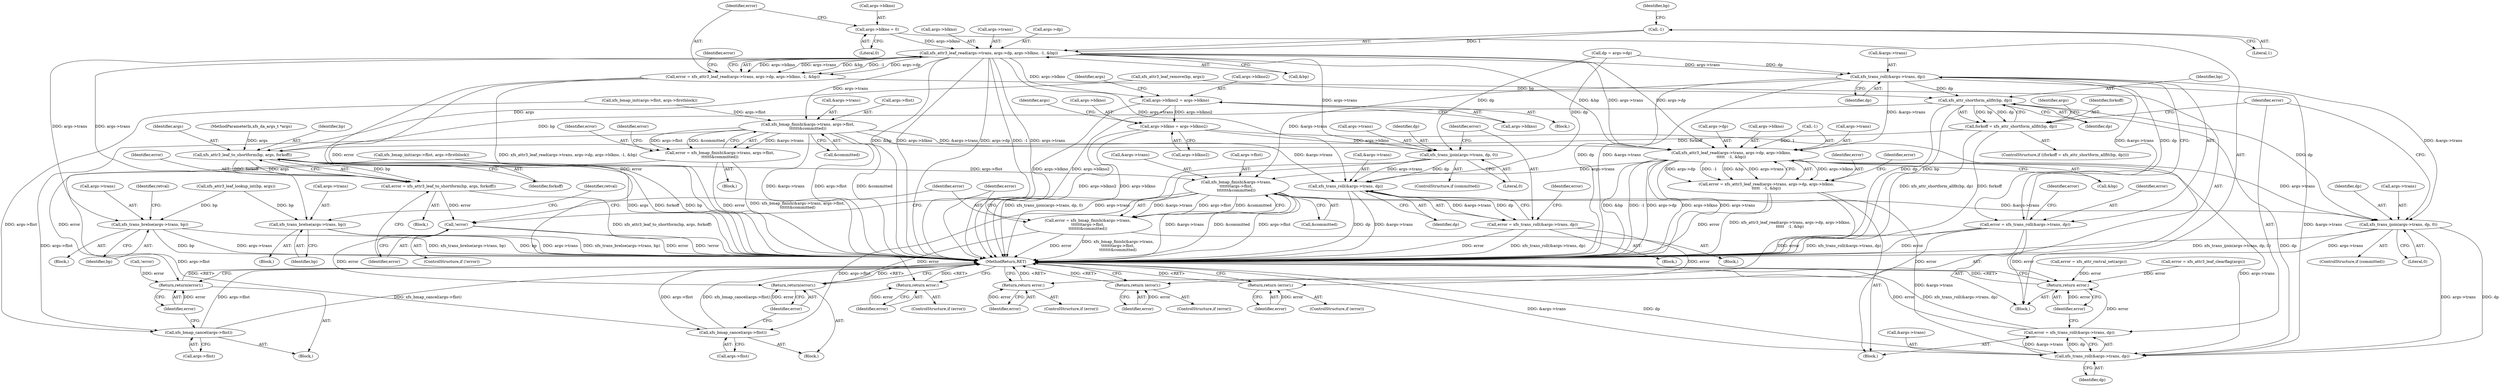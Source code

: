 digraph "0_linux_8275cdd0e7ac550dcce2b3ef6d2fb3b808c1ae59_0@API" {
"1000146" [label="(Call,xfs_attr3_leaf_read(args->trans, args->dp, args->blkno, -1, &bp))"];
"1000139" [label="(Call,args->blkno = 0)"];
"1000156" [label="(Call,-1)"];
"1000144" [label="(Call,error = xfs_attr3_leaf_read(args->trans, args->dp, args->blkno, -1, &bp))"];
"1000162" [label="(Return,return error;)"];
"1000180" [label="(Call,xfs_trans_brelse(args->trans, bp))"];
"1000200" [label="(Call,xfs_trans_brelse(args->trans, bp))"];
"1000214" [label="(Call,args->blkno2 = args->blkno)"];
"1000392" [label="(Call,args->blkno = args->blkno2)"];
"1000435" [label="(Call,xfs_attr3_leaf_read(args->trans, args->dp, args->blkno,\n\t\t\t\t\t   -1, &bp))"];
"1000433" [label="(Call,error = xfs_attr3_leaf_read(args->trans, args->dp, args->blkno,\n\t\t\t\t\t   -1, &bp))"];
"1000451" [label="(Return,return error;)"];
"1000482" [label="(Call,xfs_bmap_finish(&args->trans,\n\t\t\t\t\t\t\targs->flist,\n\t\t\t\t\t\t\t&committed))"];
"1000480" [label="(Call,error = xfs_bmap_finish(&args->trans,\n\t\t\t\t\t\t\targs->flist,\n\t\t\t\t\t\t\t&committed))"];
"1000506" [label="(Return,return(error);)"];
"1000502" [label="(Call,xfs_bmap_cancel(args->flist))"];
"1000510" [label="(Call,xfs_trans_ijoin(args->trans, dp, 0))"];
"1000518" [label="(Call,xfs_trans_roll(&args->trans, dp))"];
"1000516" [label="(Call,error = xfs_trans_roll(&args->trans, dp))"];
"1000536" [label="(Return,return error;)"];
"1000291" [label="(Call,xfs_bmap_finish(&args->trans, args->flist,\n\t\t\t\t\t\t&committed))"];
"1000289" [label="(Call,error = xfs_bmap_finish(&args->trans, args->flist,\n\t\t\t\t\t\t&committed))"];
"1000315" [label="(Return,return(error);)"];
"1000311" [label="(Call,xfs_bmap_cancel(args->flist))"];
"1000319" [label="(Call,xfs_trans_ijoin(args->trans, dp, 0))"];
"1000327" [label="(Call,xfs_trans_roll(&args->trans, dp))"];
"1000325" [label="(Call,error = xfs_trans_roll(&args->trans, dp))"];
"1000335" [label="(Return,return (error);)"];
"1000345" [label="(Call,xfs_trans_roll(&args->trans, dp))"];
"1000343" [label="(Call,error = xfs_trans_roll(&args->trans, dp))"];
"1000353" [label="(Return,return (error);)"];
"1000459" [label="(Call,xfs_attr_shortform_allfit(bp, dp))"];
"1000457" [label="(Call,forkoff = xfs_attr_shortform_allfit(bp, dp))"];
"1000472" [label="(Call,xfs_attr3_leaf_to_shortform(bp, args, forkoff))"];
"1000470" [label="(Call,error = xfs_attr3_leaf_to_shortform(bp, args, forkoff))"];
"1000477" [label="(Call,!error)"];
"1000494" [label="(Block,)"];
"1000519" [label="(Call,&args->trans)"];
"1000326" [label="(Identifier,error)"];
"1000482" [label="(Call,xfs_bmap_finish(&args->trans,\n\t\t\t\t\t\t\targs->flist,\n\t\t\t\t\t\t\t&committed))"];
"1000274" [label="(Call,xfs_bmap_init(args->flist, args->firstblock))"];
"1000453" [label="(Call,xfs_attr3_leaf_remove(bp, args))"];
"1000401" [label="(Identifier,args)"];
"1000515" [label="(Literal,0)"];
"1000477" [label="(Call,!error)"];
"1000199" [label="(Block,)"];
"1000288" [label="(Block,)"];
"1000286" [label="(Call,!error)"];
"1000180" [label="(Call,xfs_trans_brelse(args->trans, bp))"];
"1000449" [label="(ControlStructure,if (error))"];
"1000475" [label="(Identifier,forkoff)"];
"1000451" [label="(Return,return error;)"];
"1000506" [label="(Return,return(error);)"];
"1000362" [label="(Call,error = xfs_attr_rmtval_set(args))"];
"1000514" [label="(Identifier,dp)"];
"1000376" [label="(Block,)"];
"1000487" [label="(Call,args->flist)"];
"1000345" [label="(Call,xfs_trans_roll(&args->trans, dp))"];
"1000470" [label="(Call,error = xfs_attr3_leaf_to_shortform(bp, args, forkoff))"];
"1000352" [label="(Identifier,error)"];
"1000161" [label="(Identifier,error)"];
"1000158" [label="(Call,&bp)"];
"1000532" [label="(Call,error = xfs_attr3_leaf_clearflag(args))"];
"1000336" [label="(Identifier,error)"];
"1000218" [label="(Call,args->blkno)"];
"1000134" [label="(Call,dp = args->dp)"];
"1000139" [label="(Call,args->blkno = 0)"];
"1000162" [label="(Return,return error;)"];
"1000436" [label="(Call,args->trans)"];
"1000517" [label="(Identifier,error)"];
"1000153" [label="(Call,args->blkno)"];
"1000290" [label="(Identifier,error)"];
"1000433" [label="(Call,error = xfs_attr3_leaf_read(args->trans, args->dp, args->blkno,\n\t\t\t\t\t   -1, &bp))"];
"1000206" [label="(Identifier,retval)"];
"1000479" [label="(Block,)"];
"1000502" [label="(Call,xfs_bmap_cancel(args->flist))"];
"1000125" [label="(Block,)"];
"1000204" [label="(Identifier,bp)"];
"1000302" [label="(Identifier,error)"];
"1000179" [label="(Block,)"];
"1000461" [label="(Identifier,dp)"];
"1000435" [label="(Call,xfs_attr3_leaf_read(args->trans, args->dp, args->blkno,\n\t\t\t\t\t   -1, &bp))"];
"1000478" [label="(Identifier,error)"];
"1000144" [label="(Call,error = xfs_attr3_leaf_read(args->trans, args->dp, args->blkno, -1, &bp))"];
"1000354" [label="(Identifier,error)"];
"1000311" [label="(Call,xfs_bmap_cancel(args->flist))"];
"1000319" [label="(Call,xfs_trans_ijoin(args->trans, dp, 0))"];
"1000323" [label="(Identifier,dp)"];
"1000346" [label="(Call,&args->trans)"];
"1000536" [label="(Return,return error;)"];
"1000147" [label="(Call,args->trans)"];
"1000483" [label="(Call,&args->trans)"];
"1000150" [label="(Call,args->dp)"];
"1000434" [label="(Identifier,error)"];
"1000459" [label="(Call,xfs_attr_shortform_allfit(bp, dp))"];
"1000200" [label="(Call,xfs_trans_brelse(args->trans, bp))"];
"1000159" [label="(Identifier,bp)"];
"1000450" [label="(Identifier,error)"];
"1000493" [label="(Identifier,error)"];
"1000481" [label="(Identifier,error)"];
"1000344" [label="(Identifier,error)"];
"1000353" [label="(Return,return (error);)"];
"1000201" [label="(Call,args->trans)"];
"1000351" [label="(ControlStructure,if (error))"];
"1000393" [label="(Call,args->blkno)"];
"1000143" [label="(Literal,0)"];
"1000160" [label="(ControlStructure,if (error))"];
"1000474" [label="(Identifier,args)"];
"1000140" [label="(Call,args->blkno)"];
"1000292" [label="(Call,&args->trans)"];
"1000324" [label="(Literal,0)"];
"1000184" [label="(Identifier,bp)"];
"1000312" [label="(Call,args->flist)"];
"1000463" [label="(Call,xfs_bmap_init(args->flist, args->firstblock))"];
"1000439" [label="(Call,args->dp)"];
"1000507" [label="(Identifier,error)"];
"1000392" [label="(Call,args->blkno = args->blkno2)"];
"1000315" [label="(Return,return(error);)"];
"1000299" [label="(Call,&committed)"];
"1000332" [label="(Identifier,dp)"];
"1000537" [label="(Identifier,error)"];
"1000166" [label="(Call,xfs_attr3_leaf_lookup_int(bp, args))"];
"1000325" [label="(Call,error = xfs_trans_roll(&args->trans, dp))"];
"1000396" [label="(Call,args->blkno2)"];
"1000511" [label="(Call,args->trans)"];
"1000328" [label="(Call,&args->trans)"];
"1000516" [label="(Call,error = xfs_trans_roll(&args->trans, dp))"];
"1000186" [label="(Identifier,retval)"];
"1000156" [label="(Call,-1)"];
"1000320" [label="(Call,args->trans)"];
"1000457" [label="(Call,forkoff = xfs_attr_shortform_allfit(bp, dp))"];
"1000510" [label="(Call,xfs_trans_ijoin(args->trans, dp, 0))"];
"1000335" [label="(Return,return (error);)"];
"1000192" [label="(Block,)"];
"1000334" [label="(Identifier,error)"];
"1000317" [label="(ControlStructure,if (committed))"];
"1000442" [label="(Call,args->blkno)"];
"1000214" [label="(Call,args->blkno2 = args->blkno)"];
"1000296" [label="(Call,args->flist)"];
"1000316" [label="(Identifier,error)"];
"1000462" [label="(Block,)"];
"1000460" [label="(Identifier,bp)"];
"1000146" [label="(Call,xfs_attr3_leaf_read(args->trans, args->dp, args->blkno, -1, &bp))"];
"1000452" [label="(Identifier,error)"];
"1000503" [label="(Call,args->flist)"];
"1000327" [label="(Call,xfs_trans_roll(&args->trans, dp))"];
"1000343" [label="(Call,error = xfs_trans_roll(&args->trans, dp))"];
"1000456" [label="(ControlStructure,if ((forkoff = xfs_attr_shortform_allfit(bp, dp))))"];
"1000471" [label="(Identifier,error)"];
"1000476" [label="(ControlStructure,if (!error))"];
"1000145" [label="(Identifier,error)"];
"1000291" [label="(Call,xfs_bmap_finish(&args->trans, args->flist,\n\t\t\t\t\t\t&committed))"];
"1000163" [label="(Identifier,error)"];
"1000465" [label="(Identifier,args)"];
"1000223" [label="(Identifier,args)"];
"1000303" [label="(Block,)"];
"1000157" [label="(Literal,1)"];
"1000333" [label="(ControlStructure,if (error))"];
"1000447" [label="(Call,&bp)"];
"1000124" [label="(MethodParameterIn,xfs_da_args_t *args)"];
"1000480" [label="(Call,error = xfs_bmap_finish(&args->trans,\n\t\t\t\t\t\t\targs->flist,\n\t\t\t\t\t\t\t&committed))"];
"1000350" [label="(Identifier,dp)"];
"1000273" [label="(Block,)"];
"1000289" [label="(Call,error = xfs_bmap_finish(&args->trans, args->flist,\n\t\t\t\t\t\t&committed))"];
"1000472" [label="(Call,xfs_attr3_leaf_to_shortform(bp, args, forkoff))"];
"1000445" [label="(Call,-1)"];
"1000538" [label="(MethodReturn,RET)"];
"1000458" [label="(Identifier,forkoff)"];
"1000181" [label="(Call,args->trans)"];
"1000518" [label="(Call,xfs_trans_roll(&args->trans, dp))"];
"1000508" [label="(ControlStructure,if (committed))"];
"1000523" [label="(Identifier,dp)"];
"1000473" [label="(Identifier,bp)"];
"1000215" [label="(Call,args->blkno2)"];
"1000490" [label="(Call,&committed)"];
"1000146" -> "1000144"  [label="AST: "];
"1000146" -> "1000158"  [label="CFG: "];
"1000147" -> "1000146"  [label="AST: "];
"1000150" -> "1000146"  [label="AST: "];
"1000153" -> "1000146"  [label="AST: "];
"1000156" -> "1000146"  [label="AST: "];
"1000158" -> "1000146"  [label="AST: "];
"1000144" -> "1000146"  [label="CFG: "];
"1000146" -> "1000538"  [label="DDG: &bp"];
"1000146" -> "1000538"  [label="DDG: args->blkno"];
"1000146" -> "1000538"  [label="DDG: args->dp"];
"1000146" -> "1000538"  [label="DDG: -1"];
"1000146" -> "1000538"  [label="DDG: args->trans"];
"1000146" -> "1000144"  [label="DDG: args->blkno"];
"1000146" -> "1000144"  [label="DDG: args->trans"];
"1000146" -> "1000144"  [label="DDG: &bp"];
"1000146" -> "1000144"  [label="DDG: -1"];
"1000146" -> "1000144"  [label="DDG: args->dp"];
"1000139" -> "1000146"  [label="DDG: args->blkno"];
"1000156" -> "1000146"  [label="DDG: 1"];
"1000146" -> "1000180"  [label="DDG: args->trans"];
"1000146" -> "1000200"  [label="DDG: args->trans"];
"1000146" -> "1000214"  [label="DDG: args->blkno"];
"1000146" -> "1000291"  [label="DDG: args->trans"];
"1000146" -> "1000319"  [label="DDG: args->trans"];
"1000146" -> "1000327"  [label="DDG: args->trans"];
"1000146" -> "1000345"  [label="DDG: args->trans"];
"1000146" -> "1000435"  [label="DDG: args->trans"];
"1000146" -> "1000435"  [label="DDG: args->dp"];
"1000146" -> "1000435"  [label="DDG: &bp"];
"1000139" -> "1000125"  [label="AST: "];
"1000139" -> "1000143"  [label="CFG: "];
"1000140" -> "1000139"  [label="AST: "];
"1000143" -> "1000139"  [label="AST: "];
"1000145" -> "1000139"  [label="CFG: "];
"1000156" -> "1000157"  [label="CFG: "];
"1000157" -> "1000156"  [label="AST: "];
"1000159" -> "1000156"  [label="CFG: "];
"1000144" -> "1000125"  [label="AST: "];
"1000145" -> "1000144"  [label="AST: "];
"1000161" -> "1000144"  [label="CFG: "];
"1000144" -> "1000538"  [label="DDG: error"];
"1000144" -> "1000538"  [label="DDG: xfs_attr3_leaf_read(args->trans, args->dp, args->blkno, -1, &bp)"];
"1000144" -> "1000162"  [label="DDG: error"];
"1000162" -> "1000160"  [label="AST: "];
"1000162" -> "1000163"  [label="CFG: "];
"1000163" -> "1000162"  [label="AST: "];
"1000538" -> "1000162"  [label="CFG: "];
"1000162" -> "1000538"  [label="DDG: <RET>"];
"1000163" -> "1000162"  [label="DDG: error"];
"1000180" -> "1000179"  [label="AST: "];
"1000180" -> "1000184"  [label="CFG: "];
"1000181" -> "1000180"  [label="AST: "];
"1000184" -> "1000180"  [label="AST: "];
"1000186" -> "1000180"  [label="CFG: "];
"1000180" -> "1000538"  [label="DDG: bp"];
"1000180" -> "1000538"  [label="DDG: args->trans"];
"1000180" -> "1000538"  [label="DDG: xfs_trans_brelse(args->trans, bp)"];
"1000166" -> "1000180"  [label="DDG: bp"];
"1000200" -> "1000199"  [label="AST: "];
"1000200" -> "1000204"  [label="CFG: "];
"1000201" -> "1000200"  [label="AST: "];
"1000204" -> "1000200"  [label="AST: "];
"1000206" -> "1000200"  [label="CFG: "];
"1000200" -> "1000538"  [label="DDG: args->trans"];
"1000200" -> "1000538"  [label="DDG: xfs_trans_brelse(args->trans, bp)"];
"1000200" -> "1000538"  [label="DDG: bp"];
"1000166" -> "1000200"  [label="DDG: bp"];
"1000214" -> "1000192"  [label="AST: "];
"1000214" -> "1000218"  [label="CFG: "];
"1000215" -> "1000214"  [label="AST: "];
"1000218" -> "1000214"  [label="AST: "];
"1000223" -> "1000214"  [label="CFG: "];
"1000214" -> "1000538"  [label="DDG: args->blkno"];
"1000214" -> "1000538"  [label="DDG: args->blkno2"];
"1000214" -> "1000392"  [label="DDG: args->blkno2"];
"1000392" -> "1000376"  [label="AST: "];
"1000392" -> "1000396"  [label="CFG: "];
"1000393" -> "1000392"  [label="AST: "];
"1000396" -> "1000392"  [label="AST: "];
"1000401" -> "1000392"  [label="CFG: "];
"1000392" -> "1000538"  [label="DDG: args->blkno2"];
"1000392" -> "1000538"  [label="DDG: args->blkno"];
"1000392" -> "1000435"  [label="DDG: args->blkno"];
"1000435" -> "1000433"  [label="AST: "];
"1000435" -> "1000447"  [label="CFG: "];
"1000436" -> "1000435"  [label="AST: "];
"1000439" -> "1000435"  [label="AST: "];
"1000442" -> "1000435"  [label="AST: "];
"1000445" -> "1000435"  [label="AST: "];
"1000447" -> "1000435"  [label="AST: "];
"1000433" -> "1000435"  [label="CFG: "];
"1000435" -> "1000538"  [label="DDG: args->blkno"];
"1000435" -> "1000538"  [label="DDG: args->trans"];
"1000435" -> "1000538"  [label="DDG: &bp"];
"1000435" -> "1000538"  [label="DDG: -1"];
"1000435" -> "1000538"  [label="DDG: args->dp"];
"1000435" -> "1000433"  [label="DDG: args->blkno"];
"1000435" -> "1000433"  [label="DDG: args->dp"];
"1000435" -> "1000433"  [label="DDG: -1"];
"1000435" -> "1000433"  [label="DDG: &bp"];
"1000435" -> "1000433"  [label="DDG: args->trans"];
"1000345" -> "1000435"  [label="DDG: &args->trans"];
"1000445" -> "1000435"  [label="DDG: 1"];
"1000435" -> "1000482"  [label="DDG: args->trans"];
"1000435" -> "1000510"  [label="DDG: args->trans"];
"1000435" -> "1000518"  [label="DDG: args->trans"];
"1000433" -> "1000376"  [label="AST: "];
"1000434" -> "1000433"  [label="AST: "];
"1000450" -> "1000433"  [label="CFG: "];
"1000433" -> "1000538"  [label="DDG: error"];
"1000433" -> "1000538"  [label="DDG: xfs_attr3_leaf_read(args->trans, args->dp, args->blkno,\n\t\t\t\t\t   -1, &bp)"];
"1000433" -> "1000451"  [label="DDG: error"];
"1000451" -> "1000449"  [label="AST: "];
"1000451" -> "1000452"  [label="CFG: "];
"1000452" -> "1000451"  [label="AST: "];
"1000538" -> "1000451"  [label="CFG: "];
"1000451" -> "1000538"  [label="DDG: <RET>"];
"1000452" -> "1000451"  [label="DDG: error"];
"1000482" -> "1000480"  [label="AST: "];
"1000482" -> "1000490"  [label="CFG: "];
"1000483" -> "1000482"  [label="AST: "];
"1000487" -> "1000482"  [label="AST: "];
"1000490" -> "1000482"  [label="AST: "];
"1000480" -> "1000482"  [label="CFG: "];
"1000482" -> "1000538"  [label="DDG: &args->trans"];
"1000482" -> "1000538"  [label="DDG: &committed"];
"1000482" -> "1000538"  [label="DDG: args->flist"];
"1000482" -> "1000480"  [label="DDG: &args->trans"];
"1000482" -> "1000480"  [label="DDG: args->flist"];
"1000482" -> "1000480"  [label="DDG: &committed"];
"1000345" -> "1000482"  [label="DDG: &args->trans"];
"1000463" -> "1000482"  [label="DDG: args->flist"];
"1000482" -> "1000502"  [label="DDG: args->flist"];
"1000482" -> "1000510"  [label="DDG: &args->trans"];
"1000482" -> "1000518"  [label="DDG: &args->trans"];
"1000480" -> "1000479"  [label="AST: "];
"1000481" -> "1000480"  [label="AST: "];
"1000493" -> "1000480"  [label="CFG: "];
"1000480" -> "1000538"  [label="DDG: error"];
"1000480" -> "1000538"  [label="DDG: xfs_bmap_finish(&args->trans,\n\t\t\t\t\t\t\targs->flist,\n\t\t\t\t\t\t\t&committed)"];
"1000480" -> "1000506"  [label="DDG: error"];
"1000506" -> "1000494"  [label="AST: "];
"1000506" -> "1000507"  [label="CFG: "];
"1000507" -> "1000506"  [label="AST: "];
"1000538" -> "1000506"  [label="CFG: "];
"1000506" -> "1000538"  [label="DDG: <RET>"];
"1000507" -> "1000506"  [label="DDG: error"];
"1000477" -> "1000506"  [label="DDG: error"];
"1000502" -> "1000494"  [label="AST: "];
"1000502" -> "1000503"  [label="CFG: "];
"1000503" -> "1000502"  [label="AST: "];
"1000507" -> "1000502"  [label="CFG: "];
"1000502" -> "1000538"  [label="DDG: args->flist"];
"1000502" -> "1000538"  [label="DDG: xfs_bmap_cancel(args->flist)"];
"1000463" -> "1000502"  [label="DDG: args->flist"];
"1000510" -> "1000508"  [label="AST: "];
"1000510" -> "1000515"  [label="CFG: "];
"1000511" -> "1000510"  [label="AST: "];
"1000514" -> "1000510"  [label="AST: "];
"1000515" -> "1000510"  [label="AST: "];
"1000517" -> "1000510"  [label="CFG: "];
"1000510" -> "1000538"  [label="DDG: args->trans"];
"1000510" -> "1000538"  [label="DDG: xfs_trans_ijoin(args->trans, dp, 0)"];
"1000345" -> "1000510"  [label="DDG: &args->trans"];
"1000459" -> "1000510"  [label="DDG: dp"];
"1000510" -> "1000518"  [label="DDG: args->trans"];
"1000510" -> "1000518"  [label="DDG: dp"];
"1000518" -> "1000516"  [label="AST: "];
"1000518" -> "1000523"  [label="CFG: "];
"1000519" -> "1000518"  [label="AST: "];
"1000523" -> "1000518"  [label="AST: "];
"1000516" -> "1000518"  [label="CFG: "];
"1000518" -> "1000538"  [label="DDG: &args->trans"];
"1000518" -> "1000538"  [label="DDG: dp"];
"1000518" -> "1000516"  [label="DDG: &args->trans"];
"1000518" -> "1000516"  [label="DDG: dp"];
"1000345" -> "1000518"  [label="DDG: &args->trans"];
"1000459" -> "1000518"  [label="DDG: dp"];
"1000516" -> "1000376"  [label="AST: "];
"1000517" -> "1000516"  [label="AST: "];
"1000537" -> "1000516"  [label="CFG: "];
"1000516" -> "1000538"  [label="DDG: xfs_trans_roll(&args->trans, dp)"];
"1000516" -> "1000538"  [label="DDG: error"];
"1000516" -> "1000536"  [label="DDG: error"];
"1000536" -> "1000125"  [label="AST: "];
"1000536" -> "1000537"  [label="CFG: "];
"1000537" -> "1000536"  [label="AST: "];
"1000538" -> "1000536"  [label="CFG: "];
"1000536" -> "1000538"  [label="DDG: <RET>"];
"1000537" -> "1000536"  [label="DDG: error"];
"1000532" -> "1000536"  [label="DDG: error"];
"1000343" -> "1000536"  [label="DDG: error"];
"1000362" -> "1000536"  [label="DDG: error"];
"1000291" -> "1000289"  [label="AST: "];
"1000291" -> "1000299"  [label="CFG: "];
"1000292" -> "1000291"  [label="AST: "];
"1000296" -> "1000291"  [label="AST: "];
"1000299" -> "1000291"  [label="AST: "];
"1000289" -> "1000291"  [label="CFG: "];
"1000291" -> "1000538"  [label="DDG: &args->trans"];
"1000291" -> "1000538"  [label="DDG: args->flist"];
"1000291" -> "1000538"  [label="DDG: &committed"];
"1000291" -> "1000289"  [label="DDG: &args->trans"];
"1000291" -> "1000289"  [label="DDG: args->flist"];
"1000291" -> "1000289"  [label="DDG: &committed"];
"1000274" -> "1000291"  [label="DDG: args->flist"];
"1000291" -> "1000311"  [label="DDG: args->flist"];
"1000291" -> "1000319"  [label="DDG: &args->trans"];
"1000291" -> "1000327"  [label="DDG: &args->trans"];
"1000289" -> "1000288"  [label="AST: "];
"1000290" -> "1000289"  [label="AST: "];
"1000302" -> "1000289"  [label="CFG: "];
"1000289" -> "1000538"  [label="DDG: xfs_bmap_finish(&args->trans, args->flist,\n\t\t\t\t\t\t&committed)"];
"1000289" -> "1000538"  [label="DDG: error"];
"1000289" -> "1000315"  [label="DDG: error"];
"1000315" -> "1000303"  [label="AST: "];
"1000315" -> "1000316"  [label="CFG: "];
"1000316" -> "1000315"  [label="AST: "];
"1000538" -> "1000315"  [label="CFG: "];
"1000315" -> "1000538"  [label="DDG: <RET>"];
"1000316" -> "1000315"  [label="DDG: error"];
"1000286" -> "1000315"  [label="DDG: error"];
"1000311" -> "1000303"  [label="AST: "];
"1000311" -> "1000312"  [label="CFG: "];
"1000312" -> "1000311"  [label="AST: "];
"1000316" -> "1000311"  [label="CFG: "];
"1000311" -> "1000538"  [label="DDG: args->flist"];
"1000311" -> "1000538"  [label="DDG: xfs_bmap_cancel(args->flist)"];
"1000274" -> "1000311"  [label="DDG: args->flist"];
"1000319" -> "1000317"  [label="AST: "];
"1000319" -> "1000324"  [label="CFG: "];
"1000320" -> "1000319"  [label="AST: "];
"1000323" -> "1000319"  [label="AST: "];
"1000324" -> "1000319"  [label="AST: "];
"1000326" -> "1000319"  [label="CFG: "];
"1000319" -> "1000538"  [label="DDG: xfs_trans_ijoin(args->trans, dp, 0)"];
"1000319" -> "1000538"  [label="DDG: args->trans"];
"1000134" -> "1000319"  [label="DDG: dp"];
"1000319" -> "1000327"  [label="DDG: args->trans"];
"1000319" -> "1000327"  [label="DDG: dp"];
"1000327" -> "1000325"  [label="AST: "];
"1000327" -> "1000332"  [label="CFG: "];
"1000328" -> "1000327"  [label="AST: "];
"1000332" -> "1000327"  [label="AST: "];
"1000325" -> "1000327"  [label="CFG: "];
"1000327" -> "1000538"  [label="DDG: dp"];
"1000327" -> "1000538"  [label="DDG: &args->trans"];
"1000327" -> "1000325"  [label="DDG: &args->trans"];
"1000327" -> "1000325"  [label="DDG: dp"];
"1000134" -> "1000327"  [label="DDG: dp"];
"1000325" -> "1000273"  [label="AST: "];
"1000326" -> "1000325"  [label="AST: "];
"1000334" -> "1000325"  [label="CFG: "];
"1000325" -> "1000538"  [label="DDG: error"];
"1000325" -> "1000538"  [label="DDG: xfs_trans_roll(&args->trans, dp)"];
"1000325" -> "1000335"  [label="DDG: error"];
"1000335" -> "1000333"  [label="AST: "];
"1000335" -> "1000336"  [label="CFG: "];
"1000336" -> "1000335"  [label="AST: "];
"1000538" -> "1000335"  [label="CFG: "];
"1000335" -> "1000538"  [label="DDG: <RET>"];
"1000336" -> "1000335"  [label="DDG: error"];
"1000345" -> "1000343"  [label="AST: "];
"1000345" -> "1000350"  [label="CFG: "];
"1000346" -> "1000345"  [label="AST: "];
"1000350" -> "1000345"  [label="AST: "];
"1000343" -> "1000345"  [label="CFG: "];
"1000345" -> "1000538"  [label="DDG: dp"];
"1000345" -> "1000538"  [label="DDG: &args->trans"];
"1000345" -> "1000343"  [label="DDG: &args->trans"];
"1000345" -> "1000343"  [label="DDG: dp"];
"1000134" -> "1000345"  [label="DDG: dp"];
"1000345" -> "1000459"  [label="DDG: dp"];
"1000343" -> "1000125"  [label="AST: "];
"1000344" -> "1000343"  [label="AST: "];
"1000352" -> "1000343"  [label="CFG: "];
"1000343" -> "1000538"  [label="DDG: error"];
"1000343" -> "1000538"  [label="DDG: xfs_trans_roll(&args->trans, dp)"];
"1000343" -> "1000353"  [label="DDG: error"];
"1000353" -> "1000351"  [label="AST: "];
"1000353" -> "1000354"  [label="CFG: "];
"1000354" -> "1000353"  [label="AST: "];
"1000538" -> "1000353"  [label="CFG: "];
"1000353" -> "1000538"  [label="DDG: <RET>"];
"1000354" -> "1000353"  [label="DDG: error"];
"1000459" -> "1000457"  [label="AST: "];
"1000459" -> "1000461"  [label="CFG: "];
"1000460" -> "1000459"  [label="AST: "];
"1000461" -> "1000459"  [label="AST: "];
"1000457" -> "1000459"  [label="CFG: "];
"1000459" -> "1000538"  [label="DDG: dp"];
"1000459" -> "1000538"  [label="DDG: bp"];
"1000459" -> "1000457"  [label="DDG: bp"];
"1000459" -> "1000457"  [label="DDG: dp"];
"1000453" -> "1000459"  [label="DDG: bp"];
"1000459" -> "1000472"  [label="DDG: bp"];
"1000457" -> "1000456"  [label="AST: "];
"1000458" -> "1000457"  [label="AST: "];
"1000465" -> "1000457"  [label="CFG: "];
"1000517" -> "1000457"  [label="CFG: "];
"1000457" -> "1000538"  [label="DDG: xfs_attr_shortform_allfit(bp, dp)"];
"1000457" -> "1000538"  [label="DDG: forkoff"];
"1000457" -> "1000472"  [label="DDG: forkoff"];
"1000472" -> "1000470"  [label="AST: "];
"1000472" -> "1000475"  [label="CFG: "];
"1000473" -> "1000472"  [label="AST: "];
"1000474" -> "1000472"  [label="AST: "];
"1000475" -> "1000472"  [label="AST: "];
"1000470" -> "1000472"  [label="CFG: "];
"1000472" -> "1000538"  [label="DDG: args"];
"1000472" -> "1000538"  [label="DDG: forkoff"];
"1000472" -> "1000538"  [label="DDG: bp"];
"1000472" -> "1000470"  [label="DDG: bp"];
"1000472" -> "1000470"  [label="DDG: args"];
"1000472" -> "1000470"  [label="DDG: forkoff"];
"1000453" -> "1000472"  [label="DDG: args"];
"1000124" -> "1000472"  [label="DDG: args"];
"1000470" -> "1000462"  [label="AST: "];
"1000471" -> "1000470"  [label="AST: "];
"1000478" -> "1000470"  [label="CFG: "];
"1000470" -> "1000538"  [label="DDG: xfs_attr3_leaf_to_shortform(bp, args, forkoff)"];
"1000470" -> "1000477"  [label="DDG: error"];
"1000477" -> "1000476"  [label="AST: "];
"1000477" -> "1000478"  [label="CFG: "];
"1000478" -> "1000477"  [label="AST: "];
"1000481" -> "1000477"  [label="CFG: "];
"1000493" -> "1000477"  [label="CFG: "];
"1000477" -> "1000538"  [label="DDG: !error"];
"1000477" -> "1000538"  [label="DDG: error"];
}

